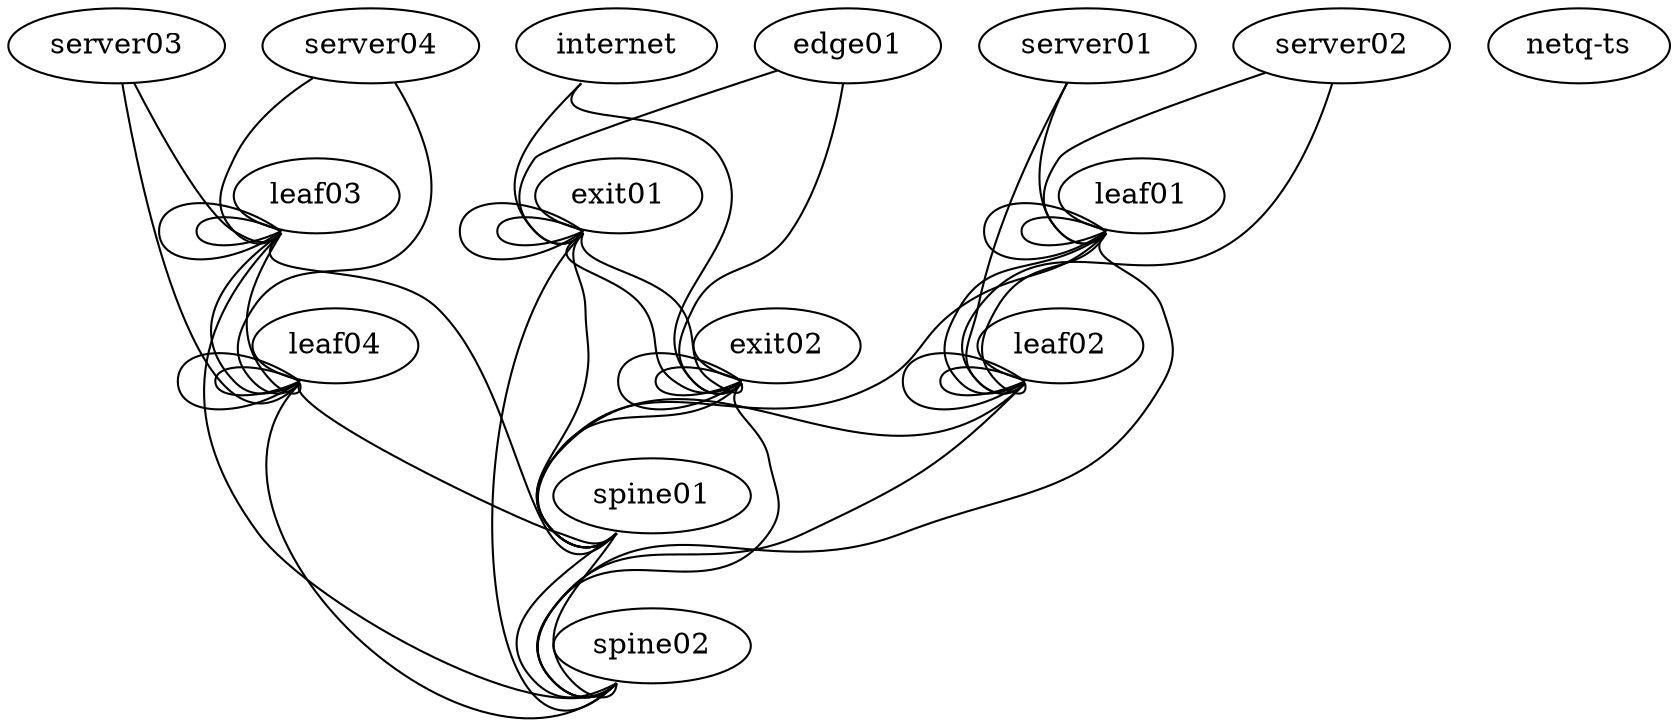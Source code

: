 graph vx {
 "leaf01" [function="leaf" os="CumulusCommunity/cumulus-vx" version="3.5.3" memory="768" ]
 "leaf02" [function="leaf" os="CumulusCommunity/cumulus-vx" version="3.5.3" memory="768"]
 "leaf03" [function="leaf" os="CumulusCommunity/cumulus-vx" version="3.5.3" memory="768"]
 "leaf04" [function="leaf" os="CumulusCommunity/cumulus-vx" version="3.5.3" memory="768"]
 "spine01" [function="spine" os="CumulusCommunity/cumulus-vx" version="3.5.3" memory="768"]
 "spine02" [function="spine" os="CumulusCommunity/cumulus-vx" version="3.5.3" memory="768"]
 "exit01" [function="exit" os="CumulusCommunity/cumulus-vx" version="3.5.3" memory="768"]
 "exit02" [function="exit" os="CumulusCommunity/cumulus-vx" version="3.5.3" memory="768"]
 "server01" [function="host" os="yk0/ubuntu-xenial" memory="512"]
 "server02" [function="host" os="yk0/ubuntu-xenial" memory="512"]
 "server03" [function="host" os="yk0/ubuntu-xenial" memory="512"]
 "server04" [function="host" os="yk0/ubuntu-xenial" memory="512"]
 "edge01" [function="host" os="yk0/ubuntu-xenial" memory="512" ]
 "internet" [function="internet" vagrant="swp48" os="CumulusCommunity/cumulus-vx" version="3.5.3" memory="768" ]
 "netq-ts" [function="netq-ts" vagrant="eth0" os="cumulus/ts" memory="1024"]

 "leaf01":"swp51" -- "spine01":"swp1"
 "leaf02":"swp51" -- "spine01":"swp2"
 "leaf03":"swp51" -- "spine01":"swp3"
 "leaf04":"swp51" -- "spine01":"swp4"
 "leaf01":"swp52" -- "spine02":"swp1"
 "leaf02":"swp52" -- "spine02":"swp2"
 "leaf03":"swp52" -- "spine02":"swp3"
 "leaf04":"swp52" -- "spine02":"swp4"

 "leaf01":"swp49" -- "leaf02":"swp49"
 "leaf01":"swp50" -- "leaf02":"swp50"
 "leaf03":"swp49" -- "leaf04":"swp49"
 "leaf03":"swp50" -- "leaf04":"swp50"

 "spine01":"swp31" -- "spine02":"swp31"
 "spine01":"swp32" -- "spine02":"swp32"
 "exit01":"swp49" -- "exit02":"swp49"
 "exit01":"swp50" -- "exit02":"swp50"

 "server01":"eth1" -- "leaf01":"swp1" 
 "server01":"eth2" -- "leaf02":"swp1" 
 "server02":"eth1" -- "leaf01":"swp2" 
 "server02":"eth2" -- "leaf02":"swp2" 
 "server03":"eth1" -- "leaf03":"swp1" 
 "server03":"eth2" -- "leaf04":"swp1" 
 "server04":"eth1" -- "leaf03":"swp2"
 "server04":"eth2" -- "leaf04":"swp2" 

 "exit01":"swp51" -- "spine01":"swp30"
 "exit01":"swp52" -- "spine02":"swp30"
 "exit02":"swp51" -- "spine01":"swp29"
 "exit02":"swp52" -- "spine02":"swp29"
 "exit01":"swp45" -- "exit01":"swp46"
 "exit01":"swp47" -- "exit01":"swp48"
 "exit02":"swp45" -- "exit02":"swp46"
 "exit02":"swp47" -- "exit02":"swp48"

 "leaf01":"swp45" -- "leaf01":"swp46"
 "leaf01":"swp47" -- "leaf01":"swp48"
 "leaf02":"swp45" -- "leaf02":"swp46"
 "leaf02":"swp47" -- "leaf02":"swp48"
 "leaf03":"swp45" -- "leaf03":"swp46"
 "leaf03":"swp47" -- "leaf03":"swp48"
 "leaf04":"swp45" -- "leaf04":"swp46"
 "leaf04":"swp47" -- "leaf04":"swp48"

 "internet":"swp1" -- "exit01":"swp44"
 "internet":"swp2" -- "exit02":"swp44"

 "edge01":"eth1" -- "exit01":"swp1"
 "edge01":"eth2" -- "exit02":"swp1"

}
